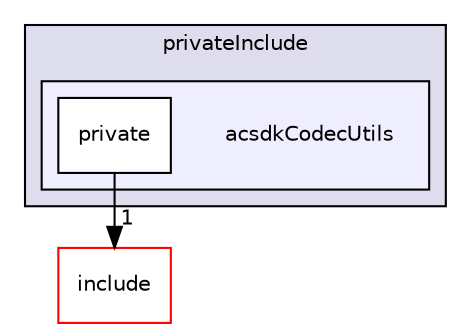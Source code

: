 digraph "/workplace/avs-device-sdk/core/acsdkCodecUtils/privateInclude/acsdkCodecUtils" {
  compound=true
  node [ fontsize="10", fontname="Helvetica"];
  edge [ labelfontsize="10", labelfontname="Helvetica"];
  subgraph clusterdir_33711f4008243caefa175ed3f7c63eac {
    graph [ bgcolor="#ddddee", pencolor="black", label="privateInclude" fontname="Helvetica", fontsize="10", URL="dir_33711f4008243caefa175ed3f7c63eac.html"]
  subgraph clusterdir_fdb84ad834a7483de72534fabcd14d09 {
    graph [ bgcolor="#eeeeff", pencolor="black", label="" URL="dir_fdb84ad834a7483de72534fabcd14d09.html"];
    dir_fdb84ad834a7483de72534fabcd14d09 [shape=plaintext label="acsdkCodecUtils"];
    dir_86c0878e1aacf0029b07d016a3bb9105 [shape=box label="private" color="black" fillcolor="white" style="filled" URL="dir_86c0878e1aacf0029b07d016a3bb9105.html"];
  }
  }
  dir_397128686068e246c885b3648fcff5bf [shape=box label="include" fillcolor="white" style="filled" color="red" URL="dir_397128686068e246c885b3648fcff5bf.html"];
  dir_86c0878e1aacf0029b07d016a3bb9105->dir_397128686068e246c885b3648fcff5bf [headlabel="1", labeldistance=1.5 headhref="dir_000538_000534.html"];
}
